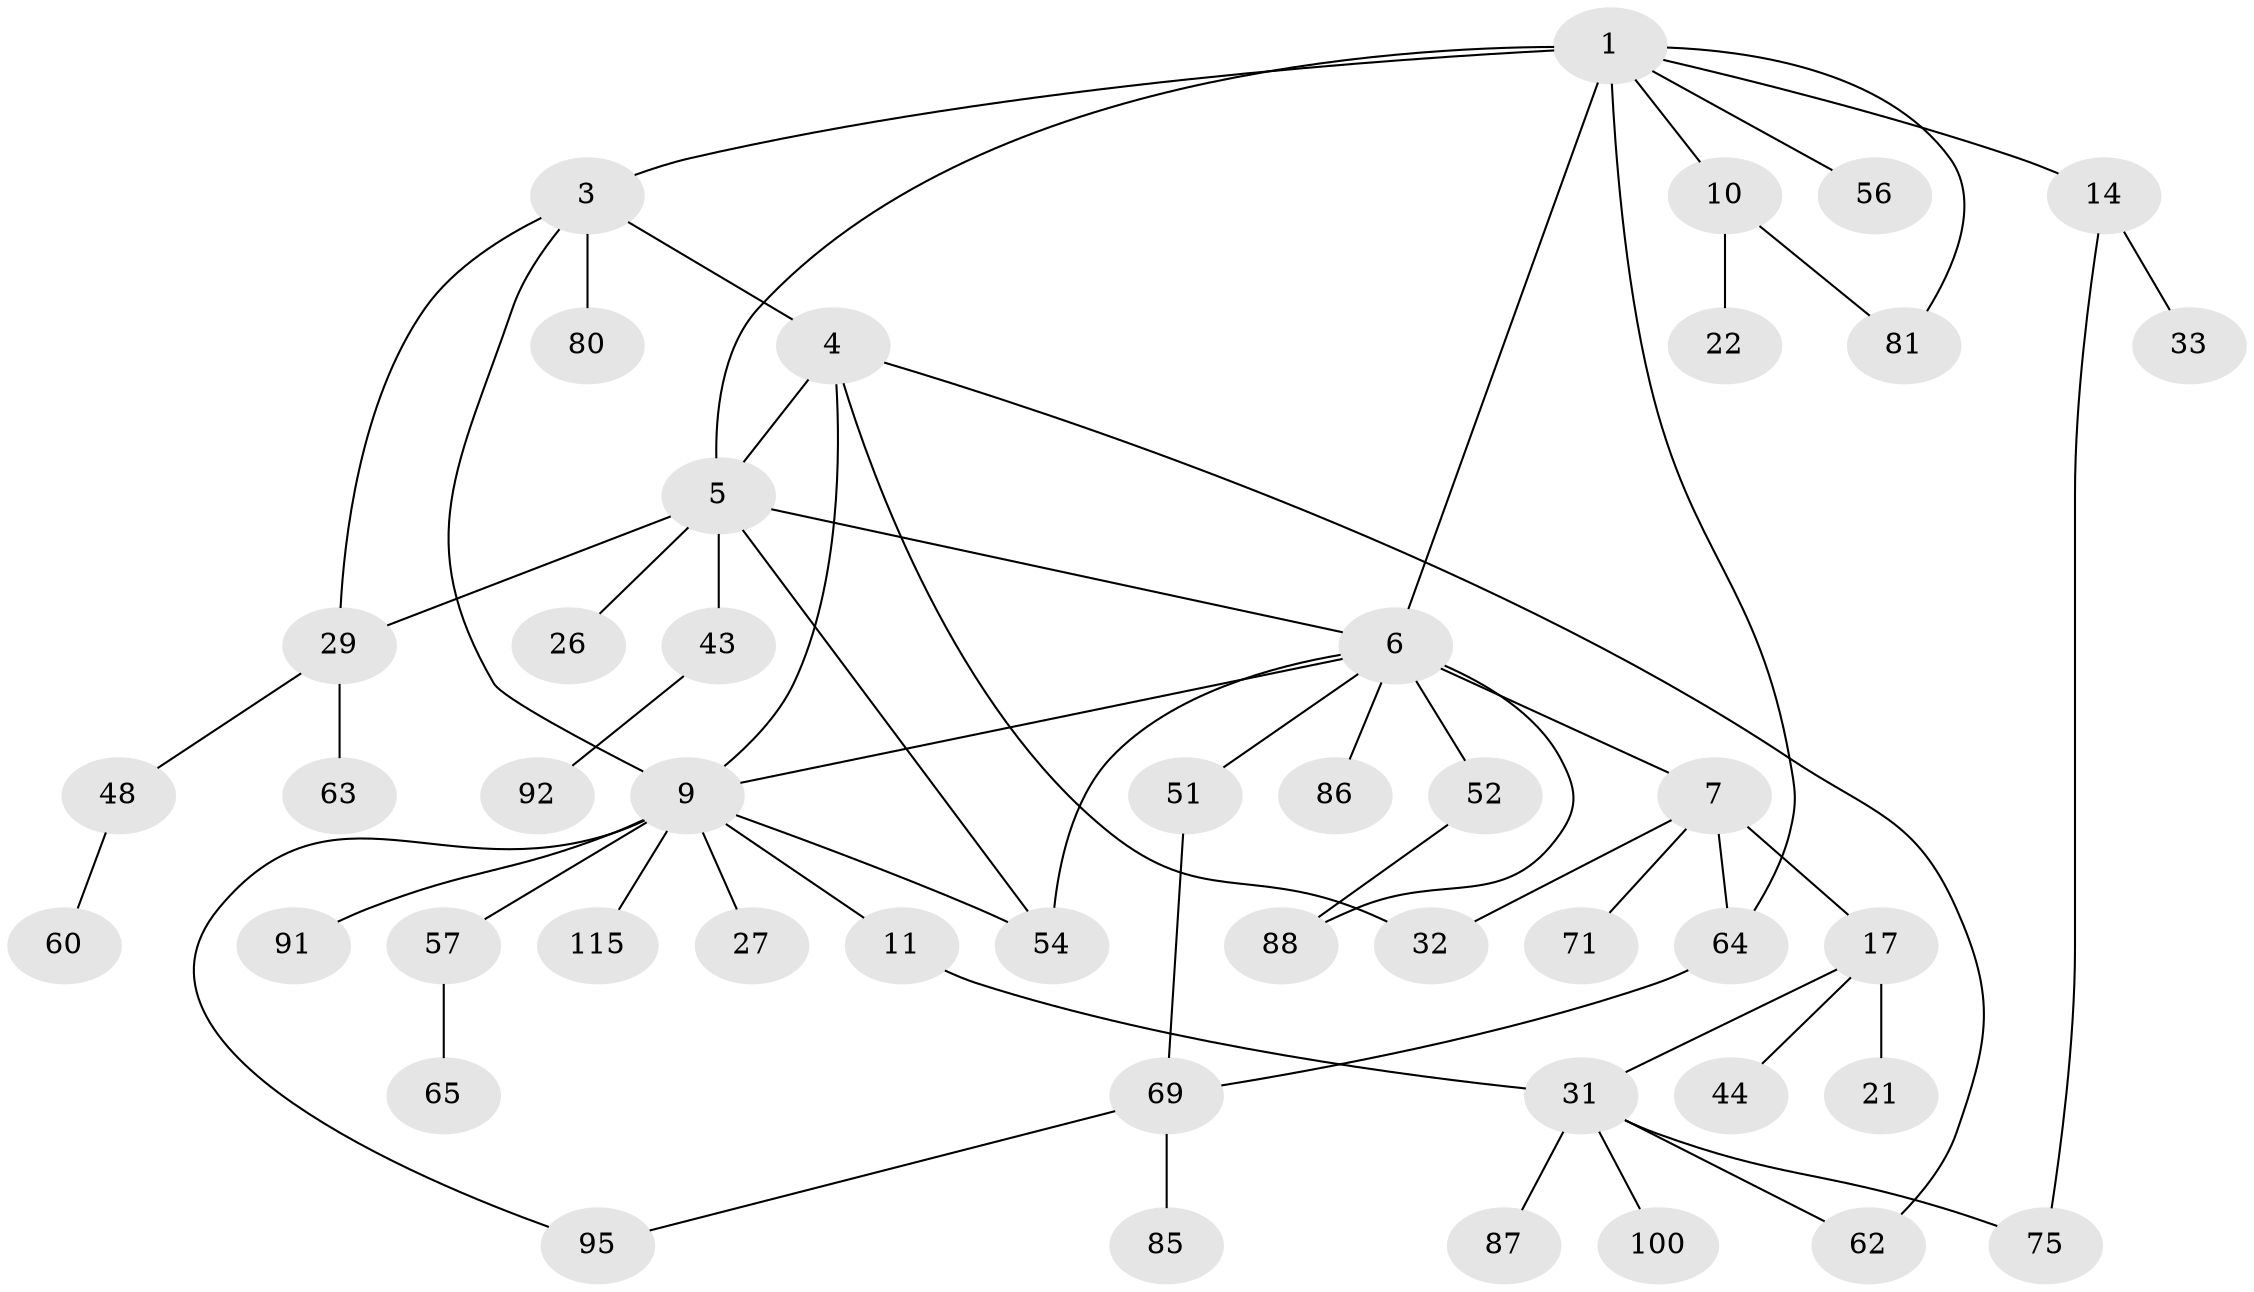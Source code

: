 // original degree distribution, {5: 0.0603448275862069, 6: 0.02586206896551724, 4: 0.07758620689655173, 7: 0.008620689655172414, 3: 0.1206896551724138, 2: 0.39655172413793105, 1: 0.3103448275862069}
// Generated by graph-tools (version 1.1) at 2025/16/03/04/25 18:16:53]
// undirected, 46 vertices, 61 edges
graph export_dot {
graph [start="1"]
  node [color=gray90,style=filled];
  1 [super="+2"];
  3 [super="+34+53"];
  4 [super="+12"];
  5 [super="+89+8"];
  6 [super="+42+45+104+19+23"];
  7 [super="+20+16"];
  9 [super="+13+25"];
  10 [super="+59+98"];
  11 [super="+58"];
  14 [super="+18"];
  17 [super="+106+39"];
  21 [super="+36+49"];
  22 [super="+28"];
  26;
  27 [super="+93"];
  29 [super="+41"];
  31 [super="+94+78+50"];
  32 [super="+55"];
  33 [super="+74"];
  43;
  44;
  48;
  51;
  52 [super="+77"];
  54 [super="+73"];
  56;
  57;
  60 [super="+79"];
  62;
  63 [super="+109"];
  64;
  65 [super="+107"];
  69 [super="+72"];
  71 [super="+76"];
  75;
  80;
  81;
  85;
  86;
  87;
  88;
  91;
  92;
  95 [super="+111"];
  100;
  115;
  1 -- 3;
  1 -- 5;
  1 -- 56;
  1 -- 64;
  1 -- 81;
  1 -- 6 [weight=2];
  1 -- 10;
  1 -- 14;
  3 -- 4;
  3 -- 29;
  3 -- 80;
  3 -- 9;
  4 -- 9;
  4 -- 32;
  4 -- 5;
  4 -- 62;
  5 -- 43;
  5 -- 6;
  5 -- 26;
  5 -- 29;
  5 -- 54;
  6 -- 7;
  6 -- 86;
  6 -- 51;
  6 -- 54;
  6 -- 52;
  6 -- 9;
  6 -- 88;
  7 -- 64;
  7 -- 17;
  7 -- 71;
  7 -- 32;
  9 -- 11;
  9 -- 115;
  9 -- 54;
  9 -- 27;
  9 -- 57 [weight=2];
  9 -- 91;
  9 -- 95;
  10 -- 22;
  10 -- 81;
  11 -- 31;
  14 -- 33;
  14 -- 75;
  17 -- 21;
  17 -- 31;
  17 -- 44;
  29 -- 48;
  29 -- 63;
  31 -- 100;
  31 -- 87;
  31 -- 75;
  31 -- 62;
  43 -- 92;
  48 -- 60;
  51 -- 69;
  52 -- 88;
  57 -- 65;
  64 -- 69;
  69 -- 95;
  69 -- 85;
}
